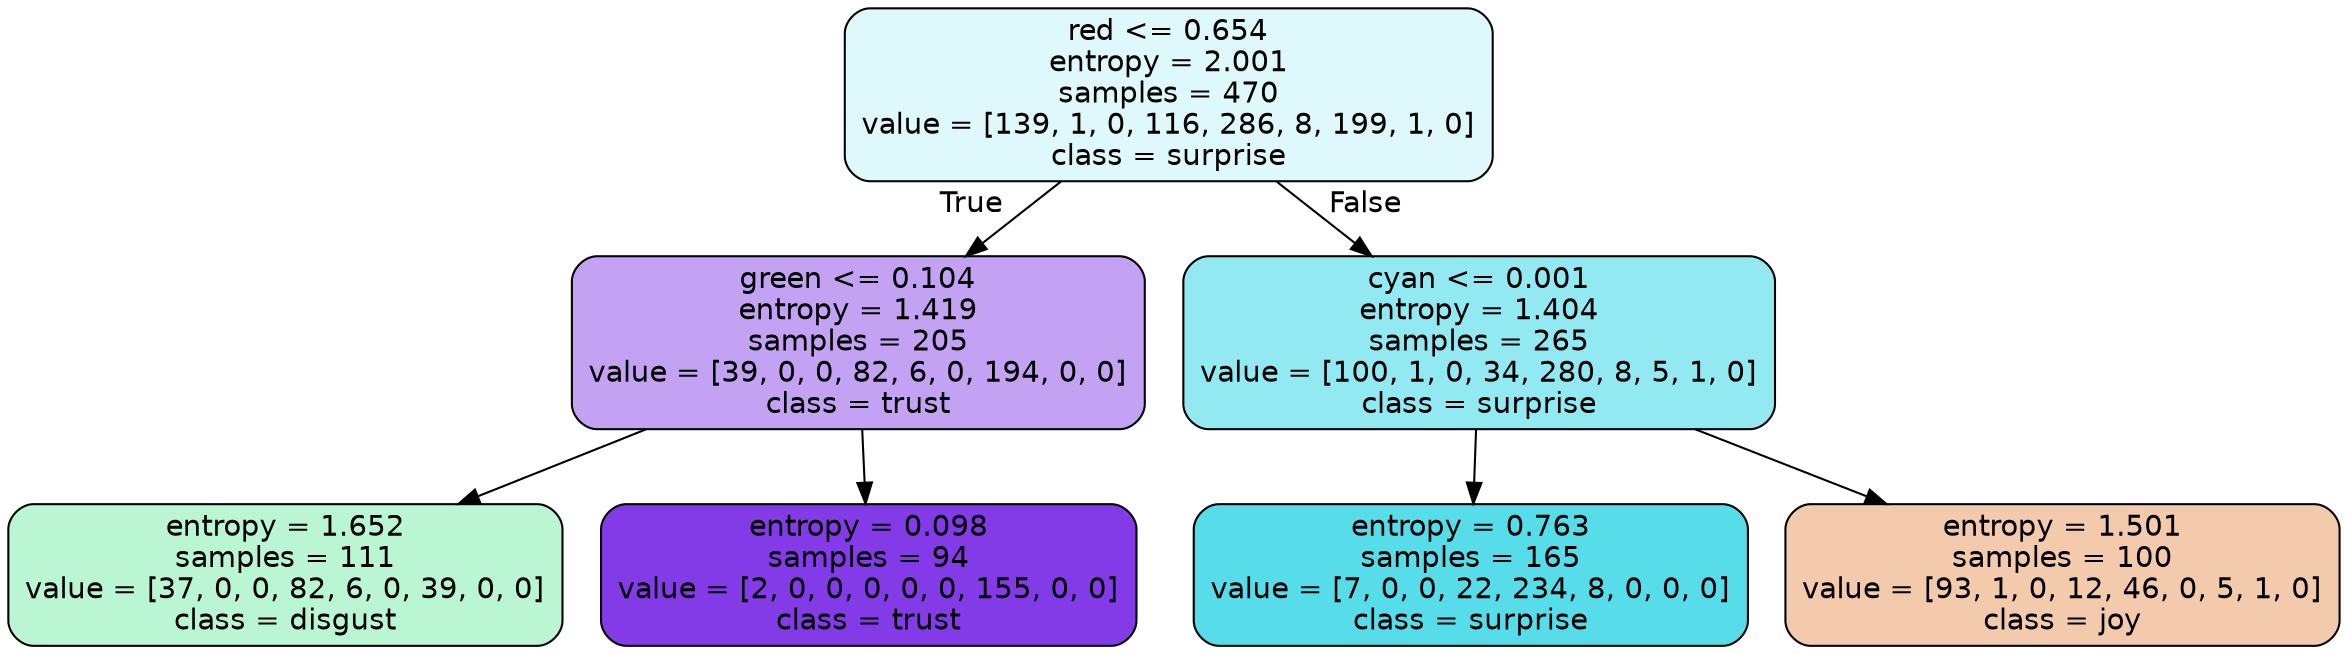 digraph Tree {
node [shape=box, style="filled, rounded", color="black", fontname=helvetica] ;
edge [fontname=helvetica] ;
0 [label="red <= 0.654\nentropy = 2.001\nsamples = 470\nvalue = [139, 1, 0, 116, 286, 8, 199, 1, 0]\nclass = surprise", fillcolor="#39d7e528"] ;
1 [label="green <= 0.104\nentropy = 1.419\nsamples = 205\nvalue = [39, 0, 0, 82, 6, 0, 194, 0, 0]\nclass = trust", fillcolor="#8139e577"] ;
0 -> 1 [labeldistance=2.5, labelangle=45, headlabel="True"] ;
2 [label="entropy = 1.652\nsamples = 111\nvalue = [37, 0, 0, 82, 6, 0, 39, 0, 0]\nclass = disgust", fillcolor="#39e58158"] ;
1 -> 2 ;
3 [label="entropy = 0.098\nsamples = 94\nvalue = [2, 0, 0, 0, 0, 0, 155, 0, 0]\nclass = trust", fillcolor="#8139e5fc"] ;
1 -> 3 ;
4 [label="cyan <= 0.001\nentropy = 1.404\nsamples = 265\nvalue = [100, 1, 0, 34, 280, 8, 5, 1, 0]\nclass = surprise", fillcolor="#39d7e58c"] ;
0 -> 4 [labeldistance=2.5, labelangle=-45, headlabel="False"] ;
5 [label="entropy = 0.763\nsamples = 165\nvalue = [7, 0, 0, 22, 234, 8, 0, 0, 0]\nclass = surprise", fillcolor="#39d7e5d9"] ;
4 -> 5 ;
6 [label="entropy = 1.501\nsamples = 100\nvalue = [93, 1, 0, 12, 46, 0, 5, 1, 0]\nclass = joy", fillcolor="#e581396b"] ;
4 -> 6 ;
}